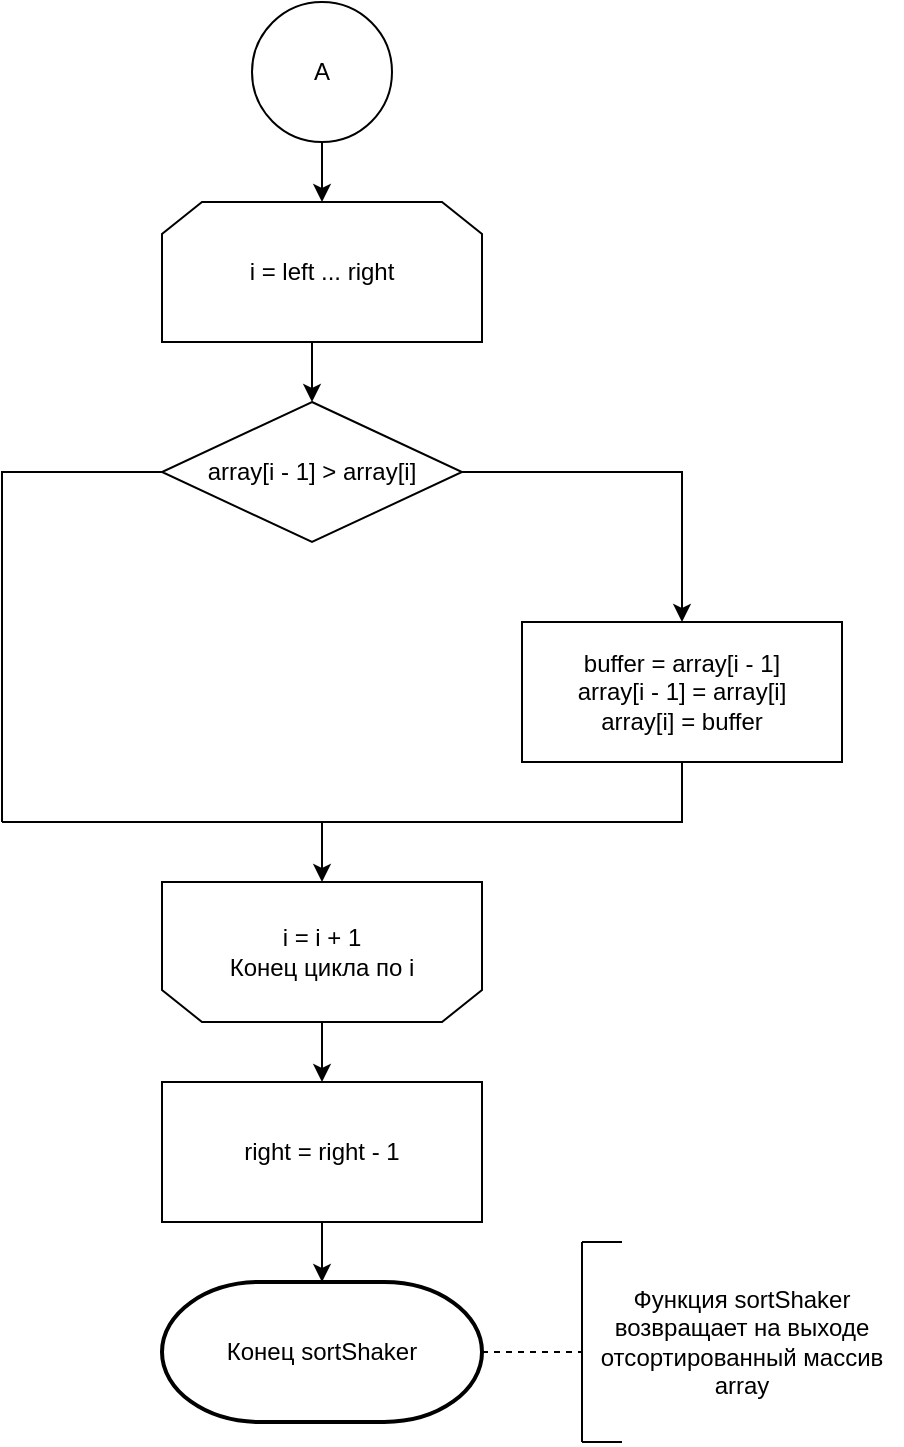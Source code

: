 <mxfile version="13.7.9" type="device"><diagram id="7PvyZeAmAlF48cNpB1qP" name="Page-1"><mxGraphModel dx="1730" dy="12102" grid="1" gridSize="10" guides="1" tooltips="1" connect="1" arrows="1" fold="1" page="1" pageScale="1" pageWidth="1827" pageHeight="11169" background="#ffffff" math="0" shadow="0"><root><mxCell id="0"/><mxCell id="1" parent="0"/><mxCell id="oCGyLH79p3oC9tUCWiwY-24" value="Конец sortShaker" style="strokeWidth=2;html=1;shape=mxgraph.flowchart.terminator;whiteSpace=wrap;" vertex="1" parent="1"><mxGeometry x="780" y="-1560" width="160" height="70" as="geometry"/></mxCell><mxCell id="oCGyLH79p3oC9tUCWiwY-25" value="" style="endArrow=none;dashed=1;html=1;exitX=1;exitY=0.5;exitDx=0;exitDy=0;exitPerimeter=0;" edge="1" parent="1"><mxGeometry width="50" height="50" relative="1" as="geometry"><mxPoint x="940" y="-1525" as="sourcePoint"/><mxPoint x="990" y="-1525" as="targetPoint"/></mxGeometry></mxCell><mxCell id="oCGyLH79p3oC9tUCWiwY-26" value="" style="endArrow=none;html=1;" edge="1" parent="1"><mxGeometry width="50" height="50" relative="1" as="geometry"><mxPoint x="990" y="-1480" as="sourcePoint"/><mxPoint x="990" y="-1580" as="targetPoint"/></mxGeometry></mxCell><mxCell id="oCGyLH79p3oC9tUCWiwY-27" value="" style="endArrow=none;html=1;" edge="1" parent="1"><mxGeometry width="50" height="50" relative="1" as="geometry"><mxPoint x="990" y="-1580" as="sourcePoint"/><mxPoint x="1010" y="-1580" as="targetPoint"/></mxGeometry></mxCell><mxCell id="oCGyLH79p3oC9tUCWiwY-28" value="" style="endArrow=none;html=1;" edge="1" parent="1"><mxGeometry width="50" height="50" relative="1" as="geometry"><mxPoint x="990" y="-1480" as="sourcePoint"/><mxPoint x="1010" y="-1480" as="targetPoint"/></mxGeometry></mxCell><mxCell id="oCGyLH79p3oC9tUCWiwY-29" value="Функция sortShaker возвращает на выходе отсортированный массив&lt;br&gt;array" style="text;html=1;strokeColor=none;fillColor=none;align=center;verticalAlign=middle;whiteSpace=wrap;rounded=0;" vertex="1" parent="1"><mxGeometry x="990" y="-1580" width="160" height="100" as="geometry"/></mxCell><mxCell id="oCGyLH79p3oC9tUCWiwY-30" value="" style="endArrow=classic;html=1;strokeColor=#000000;exitX=0.5;exitY=1;exitDx=0;exitDy=0;entryX=0.5;entryY=0;entryDx=0;entryDy=0;" edge="1" parent="1"><mxGeometry width="50" height="50" relative="1" as="geometry"><mxPoint x="855" y="-2030" as="sourcePoint"/><mxPoint x="855" y="-2000" as="targetPoint"/></mxGeometry></mxCell><mxCell id="oCGyLH79p3oC9tUCWiwY-31" value="i = left ... right" style="shape=loopLimit;whiteSpace=wrap;html=1;shadow=0;sketch=0;strokeColor=#000000;" vertex="1" parent="1"><mxGeometry x="780" y="-2100" width="160" height="70" as="geometry"/></mxCell><mxCell id="oCGyLH79p3oC9tUCWiwY-32" value="array[i - 1] &amp;gt; array[i]" style="rhombus;whiteSpace=wrap;html=1;shadow=0;sketch=0;strokeColor=#000000;fillColor=#ffffff;" vertex="1" parent="1"><mxGeometry x="780" y="-2000" width="150" height="70" as="geometry"/></mxCell><mxCell id="oCGyLH79p3oC9tUCWiwY-33" value="" style="endArrow=classic;html=1;strokeColor=#000000;exitX=1;exitY=0.5;exitDx=0;exitDy=0;rounded=0;" edge="1" parent="1" source="oCGyLH79p3oC9tUCWiwY-32"><mxGeometry width="50" height="50" relative="1" as="geometry"><mxPoint x="960" y="-1880" as="sourcePoint"/><mxPoint x="1040" y="-1890" as="targetPoint"/><Array as="points"><mxPoint x="1040" y="-1965"/></Array></mxGeometry></mxCell><mxCell id="oCGyLH79p3oC9tUCWiwY-34" value="buffer = array[i - 1]&lt;br&gt;array[i - 1] = array[i]&lt;br&gt;array[i] = buffer" style="rounded=0;whiteSpace=wrap;html=1;shadow=0;sketch=0;strokeColor=#000000;" vertex="1" parent="1"><mxGeometry x="960" y="-1890" width="160" height="70" as="geometry"/></mxCell><mxCell id="oCGyLH79p3oC9tUCWiwY-35" value="" style="endArrow=none;html=1;strokeColor=#000000;entryX=0;entryY=0.5;entryDx=0;entryDy=0;rounded=0;" edge="1" parent="1" target="oCGyLH79p3oC9tUCWiwY-32"><mxGeometry width="50" height="50" relative="1" as="geometry"><mxPoint x="700" y="-1790" as="sourcePoint"/><mxPoint x="780" y="-1870" as="targetPoint"/><Array as="points"><mxPoint x="700" y="-1965"/></Array></mxGeometry></mxCell><mxCell id="oCGyLH79p3oC9tUCWiwY-36" value="" style="endArrow=none;html=1;strokeColor=#000000;entryX=0.5;entryY=1;entryDx=0;entryDy=0;rounded=0;" edge="1" parent="1" target="oCGyLH79p3oC9tUCWiwY-34"><mxGeometry width="50" height="50" relative="1" as="geometry"><mxPoint x="700" y="-1790" as="sourcePoint"/><mxPoint x="1090" y="-1760" as="targetPoint"/><Array as="points"><mxPoint x="1040" y="-1790"/></Array></mxGeometry></mxCell><mxCell id="oCGyLH79p3oC9tUCWiwY-37" value="" style="endArrow=classic;html=1;strokeColor=#000000;" edge="1" parent="1"><mxGeometry width="50" height="50" relative="1" as="geometry"><mxPoint x="860" y="-1790" as="sourcePoint"/><mxPoint x="860" y="-1760" as="targetPoint"/></mxGeometry></mxCell><mxCell id="oCGyLH79p3oC9tUCWiwY-38" value="j = 0, 1 ... n - i - 1" style="shape=loopLimit;whiteSpace=wrap;html=1;shadow=0;sketch=0;strokeColor=#000000;rotation=-180;size=20;" vertex="1" parent="1"><mxGeometry x="780" y="-1760" width="160" height="70" as="geometry"/></mxCell><mxCell id="oCGyLH79p3oC9tUCWiwY-39" value="i = i + 1&lt;br&gt;Конец цикла по i" style="text;html=1;align=center;verticalAlign=middle;whiteSpace=wrap;rounded=0;shadow=0;sketch=0;fillColor=#ffffff;" vertex="1" parent="1"><mxGeometry x="800" y="-1735" width="120" height="20" as="geometry"/></mxCell><mxCell id="oCGyLH79p3oC9tUCWiwY-40" value="" style="endArrow=classic;html=1;strokeColor=#000000;exitX=0.5;exitY=0;exitDx=0;exitDy=0;" edge="1" parent="1" source="oCGyLH79p3oC9tUCWiwY-38"><mxGeometry width="50" height="50" relative="1" as="geometry"><mxPoint x="880" y="-1580" as="sourcePoint"/><mxPoint x="860" y="-1660" as="targetPoint"/></mxGeometry></mxCell><mxCell id="oCGyLH79p3oC9tUCWiwY-41" value="right = right - 1" style="rounded=0;whiteSpace=wrap;html=1;shadow=0;sketch=0;strokeColor=#000000;fillColor=#ffffff;" vertex="1" parent="1"><mxGeometry x="780" y="-1660" width="160" height="70" as="geometry"/></mxCell><mxCell id="oCGyLH79p3oC9tUCWiwY-42" value="" style="endArrow=classic;html=1;strokeColor=#000000;exitX=0.5;exitY=1;exitDx=0;exitDy=0;entryX=0.5;entryY=1;entryDx=0;entryDy=0;" edge="1" parent="1" source="oCGyLH79p3oC9tUCWiwY-41"><mxGeometry width="50" height="50" relative="1" as="geometry"><mxPoint x="1030" y="-1530" as="sourcePoint"/><mxPoint x="860" y="-1560" as="targetPoint"/></mxGeometry></mxCell><mxCell id="oCGyLH79p3oC9tUCWiwY-43" value="A" style="ellipse;whiteSpace=wrap;html=1;aspect=fixed;" vertex="1" parent="1"><mxGeometry x="825" y="-2200" width="70" height="70" as="geometry"/></mxCell><mxCell id="oCGyLH79p3oC9tUCWiwY-44" value="" style="endArrow=classic;html=1;exitX=0.5;exitY=1;exitDx=0;exitDy=0;entryX=0.5;entryY=0;entryDx=0;entryDy=0;" edge="1" parent="1" source="oCGyLH79p3oC9tUCWiwY-43" target="oCGyLH79p3oC9tUCWiwY-31"><mxGeometry width="50" height="50" relative="1" as="geometry"><mxPoint x="1140" y="-2080" as="sourcePoint"/><mxPoint x="1190" y="-2130" as="targetPoint"/></mxGeometry></mxCell></root></mxGraphModel></diagram></mxfile>